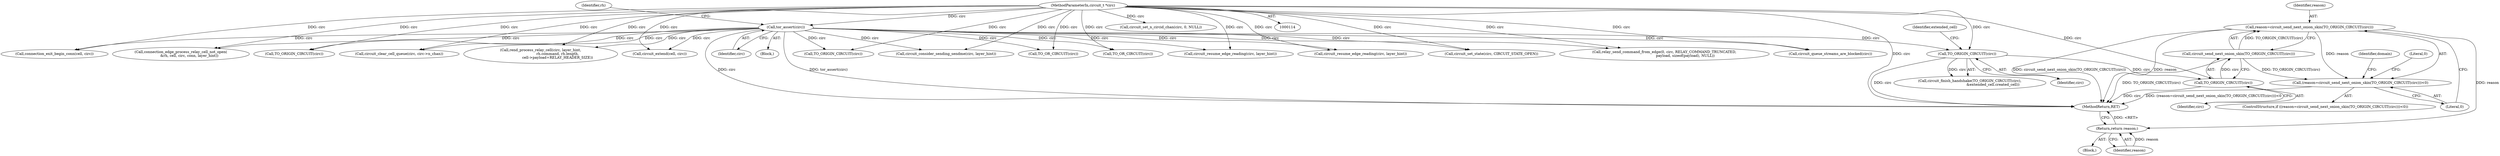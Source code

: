 digraph "0_tor_56a7c5bc15e0447203a491c1ee37de9939ad1dcd@API" {
"1000697" [label="(Call,reason=circuit_send_next_onion_skin(TO_ORIGIN_CIRCUIT(circ)))"];
"1000699" [label="(Call,circuit_send_next_onion_skin(TO_ORIGIN_CIRCUIT(circ)))"];
"1000700" [label="(Call,TO_ORIGIN_CIRCUIT(circ))"];
"1000682" [label="(Call,TO_ORIGIN_CIRCUIT(circ))"];
"1000139" [label="(Call,tor_assert(circ))"];
"1000116" [label="(MethodParameterIn,circuit_t *circ)"];
"1000696" [label="(Call,(reason=circuit_send_next_onion_skin(TO_ORIGIN_CIRCUIT(circ)))<0)"];
"1000707" [label="(Return,return reason;)"];
"1000699" [label="(Call,circuit_send_next_onion_skin(TO_ORIGIN_CIRCUIT(circ)))"];
"1000763" [label="(Call,circuit_clear_cell_queue(circ, circ->n_chan))"];
"1000695" [label="(ControlStructure,if ((reason=circuit_send_next_onion_skin(TO_ORIGIN_CIRCUIT(circ)))<0))"];
"1000702" [label="(Literal,0)"];
"1000686" [label="(Identifier,extended_cell)"];
"1000292" [label="(Call,TO_ORIGIN_CIRCUIT(circ))"];
"1000705" [label="(Identifier,domain)"];
"1000143" [label="(Identifier,rh)"];
"1000681" [label="(Call,circuit_finish_handshake(TO_ORIGIN_CIRCUIT(circ),\n                                         &extended_cell.created_cell))"];
"1000682" [label="(Call,TO_ORIGIN_CIRCUIT(circ))"];
"1000703" [label="(Block,)"];
"1001058" [label="(MethodReturn,RET)"];
"1000792" [label="(Call,relay_send_command_from_edge(0, circ, RELAY_COMMAND_TRUNCATED,\n                                     payload, sizeof(payload), NULL))"];
"1000393" [label="(Call,circuit_consider_sending_sendme(circ, layer_hint))"];
"1000942" [label="(Call,circuit_queue_streams_are_blocked(circ))"];
"1001004" [label="(Call,TO_OR_CIRCUIT(circ))"];
"1000332" [label="(Call,TO_OR_CIRCUIT(circ))"];
"1000340" [label="(Call,connection_exit_begin_conn(cell, circ))"];
"1000698" [label="(Identifier,reason)"];
"1000116" [label="(MethodParameterIn,circuit_t *circ)"];
"1000683" [label="(Identifier,circ)"];
"1000710" [label="(Literal,0)"];
"1000707" [label="(Return,return reason;)"];
"1000814" [label="(Call,TO_ORIGIN_CIRCUIT(circ))"];
"1000697" [label="(Call,reason=circuit_send_next_onion_skin(TO_ORIGIN_CIRCUIT(circ)))"];
"1000878" [label="(Call,circuit_resume_edge_reading(circ, layer_hint))"];
"1000913" [label="(Call,circuit_resume_edge_reading(circ, layer_hint))"];
"1000700" [label="(Call,TO_ORIGIN_CIRCUIT(circ))"];
"1000140" [label="(Identifier,circ)"];
"1000746" [label="(Call,circuit_set_state(circ, CIRCUIT_STATE_OPEN))"];
"1001033" [label="(Call,rend_process_relay_cell(circ, layer_hint,\n                              rh.command, rh.length,\n                              cell->payload+RELAY_HEADER_SIZE))"];
"1000139" [label="(Call,tor_assert(circ))"];
"1000119" [label="(Block,)"];
"1000701" [label="(Identifier,circ)"];
"1000776" [label="(Call,circuit_set_n_circid_chan(circ, 0, NULL))"];
"1000249" [label="(Call,connection_edge_process_relay_cell_not_open(\n               &rh, cell, circ, conn, layer_hint))"];
"1000708" [label="(Identifier,reason)"];
"1000631" [label="(Call,circuit_extend(cell, circ))"];
"1000696" [label="(Call,(reason=circuit_send_next_onion_skin(TO_ORIGIN_CIRCUIT(circ)))<0)"];
"1000697" -> "1000696"  [label="AST: "];
"1000697" -> "1000699"  [label="CFG: "];
"1000698" -> "1000697"  [label="AST: "];
"1000699" -> "1000697"  [label="AST: "];
"1000702" -> "1000697"  [label="CFG: "];
"1000697" -> "1001058"  [label="DDG: circuit_send_next_onion_skin(TO_ORIGIN_CIRCUIT(circ))"];
"1000697" -> "1001058"  [label="DDG: reason"];
"1000697" -> "1000696"  [label="DDG: reason"];
"1000699" -> "1000697"  [label="DDG: TO_ORIGIN_CIRCUIT(circ)"];
"1000697" -> "1000707"  [label="DDG: reason"];
"1000699" -> "1000700"  [label="CFG: "];
"1000700" -> "1000699"  [label="AST: "];
"1000699" -> "1001058"  [label="DDG: TO_ORIGIN_CIRCUIT(circ)"];
"1000699" -> "1000696"  [label="DDG: TO_ORIGIN_CIRCUIT(circ)"];
"1000700" -> "1000699"  [label="DDG: circ"];
"1000700" -> "1000701"  [label="CFG: "];
"1000701" -> "1000700"  [label="AST: "];
"1000700" -> "1001058"  [label="DDG: circ"];
"1000682" -> "1000700"  [label="DDG: circ"];
"1000116" -> "1000700"  [label="DDG: circ"];
"1000682" -> "1000681"  [label="AST: "];
"1000682" -> "1000683"  [label="CFG: "];
"1000683" -> "1000682"  [label="AST: "];
"1000686" -> "1000682"  [label="CFG: "];
"1000682" -> "1001058"  [label="DDG: circ"];
"1000682" -> "1000681"  [label="DDG: circ"];
"1000139" -> "1000682"  [label="DDG: circ"];
"1000116" -> "1000682"  [label="DDG: circ"];
"1000139" -> "1000119"  [label="AST: "];
"1000139" -> "1000140"  [label="CFG: "];
"1000140" -> "1000139"  [label="AST: "];
"1000143" -> "1000139"  [label="CFG: "];
"1000139" -> "1001058"  [label="DDG: tor_assert(circ)"];
"1000139" -> "1001058"  [label="DDG: circ"];
"1000116" -> "1000139"  [label="DDG: circ"];
"1000139" -> "1000249"  [label="DDG: circ"];
"1000139" -> "1000292"  [label="DDG: circ"];
"1000139" -> "1000332"  [label="DDG: circ"];
"1000139" -> "1000340"  [label="DDG: circ"];
"1000139" -> "1000393"  [label="DDG: circ"];
"1000139" -> "1000631"  [label="DDG: circ"];
"1000139" -> "1000746"  [label="DDG: circ"];
"1000139" -> "1000763"  [label="DDG: circ"];
"1000139" -> "1000792"  [label="DDG: circ"];
"1000139" -> "1000814"  [label="DDG: circ"];
"1000139" -> "1000878"  [label="DDG: circ"];
"1000139" -> "1000913"  [label="DDG: circ"];
"1000139" -> "1000942"  [label="DDG: circ"];
"1000139" -> "1001004"  [label="DDG: circ"];
"1000139" -> "1001033"  [label="DDG: circ"];
"1000116" -> "1000114"  [label="AST: "];
"1000116" -> "1001058"  [label="DDG: circ"];
"1000116" -> "1000249"  [label="DDG: circ"];
"1000116" -> "1000292"  [label="DDG: circ"];
"1000116" -> "1000332"  [label="DDG: circ"];
"1000116" -> "1000340"  [label="DDG: circ"];
"1000116" -> "1000393"  [label="DDG: circ"];
"1000116" -> "1000631"  [label="DDG: circ"];
"1000116" -> "1000746"  [label="DDG: circ"];
"1000116" -> "1000763"  [label="DDG: circ"];
"1000116" -> "1000776"  [label="DDG: circ"];
"1000116" -> "1000792"  [label="DDG: circ"];
"1000116" -> "1000814"  [label="DDG: circ"];
"1000116" -> "1000878"  [label="DDG: circ"];
"1000116" -> "1000913"  [label="DDG: circ"];
"1000116" -> "1000942"  [label="DDG: circ"];
"1000116" -> "1001004"  [label="DDG: circ"];
"1000116" -> "1001033"  [label="DDG: circ"];
"1000696" -> "1000695"  [label="AST: "];
"1000696" -> "1000702"  [label="CFG: "];
"1000702" -> "1000696"  [label="AST: "];
"1000705" -> "1000696"  [label="CFG: "];
"1000710" -> "1000696"  [label="CFG: "];
"1000696" -> "1001058"  [label="DDG: (reason=circuit_send_next_onion_skin(TO_ORIGIN_CIRCUIT(circ)))<0"];
"1000707" -> "1000703"  [label="AST: "];
"1000707" -> "1000708"  [label="CFG: "];
"1000708" -> "1000707"  [label="AST: "];
"1001058" -> "1000707"  [label="CFG: "];
"1000707" -> "1001058"  [label="DDG: <RET>"];
"1000708" -> "1000707"  [label="DDG: reason"];
}
